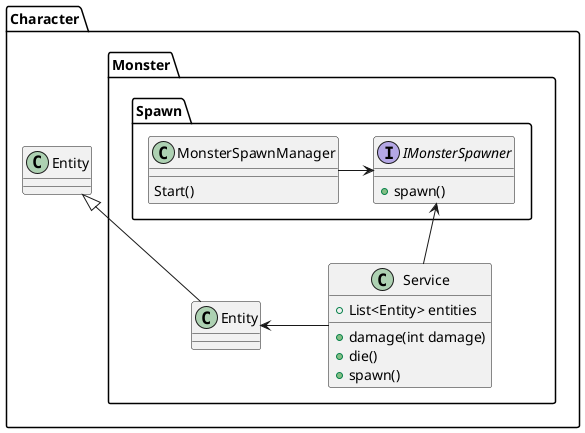 @startuml

namespace Character.Monster.Spawn {
    class MonsterSpawnManager {
        Start()
    }

    interface IMonsterSpawner {
        +spawn()
    }
}

namespace Character.Monster {
    class Service {
        +List<Entity> entities
        +damage(int damage)
        +die()
        +spawn()
    }
}

Character.Monster.Spawn.MonsterSpawnManager -> Character.Monster.Spawn.IMonsterSpawner
Character.Monster.Service -up-> Character.Monster.Spawn.IMonsterSpawner
Character.Monster.Service -> Character.Monster.Entity
Character.Monster.Entity -up-|> Character.Entity



@enduml